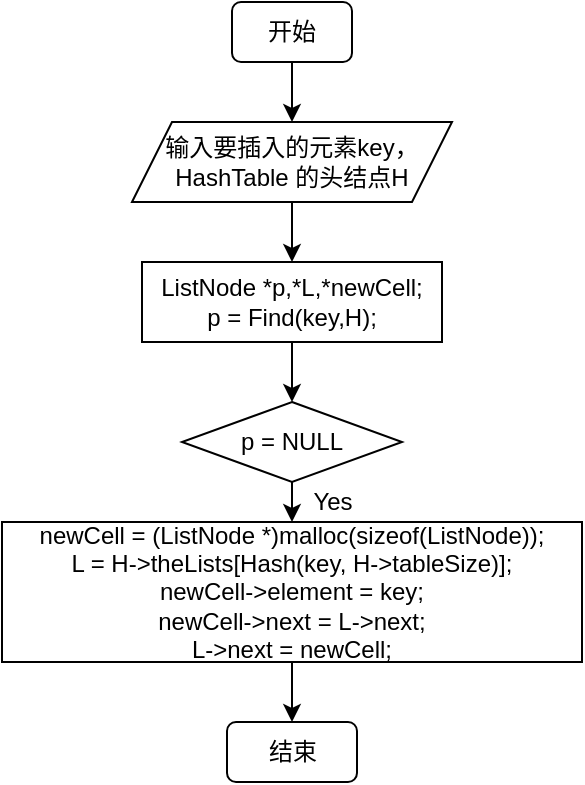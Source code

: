 <mxfile version="15.2.9" type="github">
  <diagram id="MjEfSxOL4lbW5XQcoA4B" name="Page-1">
    <mxGraphModel dx="611" dy="436" grid="1" gridSize="10" guides="1" tooltips="1" connect="1" arrows="1" fold="1" page="1" pageScale="1" pageWidth="1169" pageHeight="1654" math="0" shadow="0">
      <root>
        <mxCell id="0" />
        <mxCell id="1" parent="0" />
        <mxCell id="U3dzKoIoEP1jLphZGP3O-1" value="开始" style="rounded=1;whiteSpace=wrap;html=1;" vertex="1" parent="1">
          <mxGeometry x="210" y="30" width="60" height="30" as="geometry" />
        </mxCell>
        <mxCell id="U3dzKoIoEP1jLphZGP3O-2" value="输入要插入的元素key，&lt;br&gt;HashTable 的头结点H" style="shape=parallelogram;perimeter=parallelogramPerimeter;whiteSpace=wrap;html=1;fixedSize=1;" vertex="1" parent="1">
          <mxGeometry x="160" y="90" width="160" height="40" as="geometry" />
        </mxCell>
        <mxCell id="U3dzKoIoEP1jLphZGP3O-3" value="ListNode *p,*L,*newCell;&lt;br&gt;p = Find(key,H);" style="rounded=0;whiteSpace=wrap;html=1;" vertex="1" parent="1">
          <mxGeometry x="165" y="160" width="150" height="40" as="geometry" />
        </mxCell>
        <mxCell id="U3dzKoIoEP1jLphZGP3O-4" value="p = NULL" style="rhombus;whiteSpace=wrap;html=1;" vertex="1" parent="1">
          <mxGeometry x="185" y="230" width="110" height="40" as="geometry" />
        </mxCell>
        <mxCell id="U3dzKoIoEP1jLphZGP3O-6" value="newCell = (ListNode *)malloc(sizeof(ListNode));&lt;br&gt;L = H-&amp;gt;theLists[Hash(key, H-&amp;gt;tableSize)];&lt;br&gt;newCell-&amp;gt;element = key;&lt;br&gt;newCell-&amp;gt;next = L-&amp;gt;next;&lt;br&gt;L-&amp;gt;next = newCell;" style="rounded=0;whiteSpace=wrap;html=1;" vertex="1" parent="1">
          <mxGeometry x="95" y="290" width="290" height="70" as="geometry" />
        </mxCell>
        <mxCell id="U3dzKoIoEP1jLphZGP3O-7" value="结束" style="rounded=1;whiteSpace=wrap;html=1;" vertex="1" parent="1">
          <mxGeometry x="207.5" y="390" width="65" height="30" as="geometry" />
        </mxCell>
        <mxCell id="U3dzKoIoEP1jLphZGP3O-8" value="" style="endArrow=classic;html=1;exitX=0.5;exitY=1;exitDx=0;exitDy=0;entryX=0.5;entryY=0;entryDx=0;entryDy=0;" edge="1" parent="1" source="U3dzKoIoEP1jLphZGP3O-1" target="U3dzKoIoEP1jLphZGP3O-2">
          <mxGeometry width="50" height="50" relative="1" as="geometry">
            <mxPoint x="290" y="260" as="sourcePoint" />
            <mxPoint x="340" y="210" as="targetPoint" />
          </mxGeometry>
        </mxCell>
        <mxCell id="U3dzKoIoEP1jLphZGP3O-9" value="" style="endArrow=classic;html=1;exitX=0.5;exitY=1;exitDx=0;exitDy=0;entryX=0.5;entryY=0;entryDx=0;entryDy=0;" edge="1" parent="1" source="U3dzKoIoEP1jLphZGP3O-2" target="U3dzKoIoEP1jLphZGP3O-3">
          <mxGeometry width="50" height="50" relative="1" as="geometry">
            <mxPoint x="290" y="260" as="sourcePoint" />
            <mxPoint x="340" y="210" as="targetPoint" />
          </mxGeometry>
        </mxCell>
        <mxCell id="U3dzKoIoEP1jLphZGP3O-10" value="" style="endArrow=classic;html=1;exitX=0.5;exitY=1;exitDx=0;exitDy=0;entryX=0.5;entryY=0;entryDx=0;entryDy=0;" edge="1" parent="1" source="U3dzKoIoEP1jLphZGP3O-3" target="U3dzKoIoEP1jLphZGP3O-4">
          <mxGeometry width="50" height="50" relative="1" as="geometry">
            <mxPoint x="290" y="260" as="sourcePoint" />
            <mxPoint x="340" y="210" as="targetPoint" />
          </mxGeometry>
        </mxCell>
        <mxCell id="U3dzKoIoEP1jLphZGP3O-11" value="" style="endArrow=classic;html=1;exitX=0.5;exitY=1;exitDx=0;exitDy=0;entryX=0.5;entryY=0;entryDx=0;entryDy=0;" edge="1" parent="1" source="U3dzKoIoEP1jLphZGP3O-4" target="U3dzKoIoEP1jLphZGP3O-6">
          <mxGeometry width="50" height="50" relative="1" as="geometry">
            <mxPoint x="290" y="260" as="sourcePoint" />
            <mxPoint x="340" y="210" as="targetPoint" />
          </mxGeometry>
        </mxCell>
        <mxCell id="U3dzKoIoEP1jLphZGP3O-12" value="" style="endArrow=classic;html=1;exitX=0.5;exitY=1;exitDx=0;exitDy=0;entryX=0.5;entryY=0;entryDx=0;entryDy=0;" edge="1" parent="1" source="U3dzKoIoEP1jLphZGP3O-6" target="U3dzKoIoEP1jLphZGP3O-7">
          <mxGeometry width="50" height="50" relative="1" as="geometry">
            <mxPoint x="290" y="260" as="sourcePoint" />
            <mxPoint x="340" y="210" as="targetPoint" />
          </mxGeometry>
        </mxCell>
        <mxCell id="U3dzKoIoEP1jLphZGP3O-13" value="Yes" style="text;html=1;align=center;verticalAlign=middle;resizable=0;points=[];autosize=1;strokeColor=none;fillColor=none;" vertex="1" parent="1">
          <mxGeometry x="240" y="270" width="40" height="20" as="geometry" />
        </mxCell>
      </root>
    </mxGraphModel>
  </diagram>
</mxfile>
